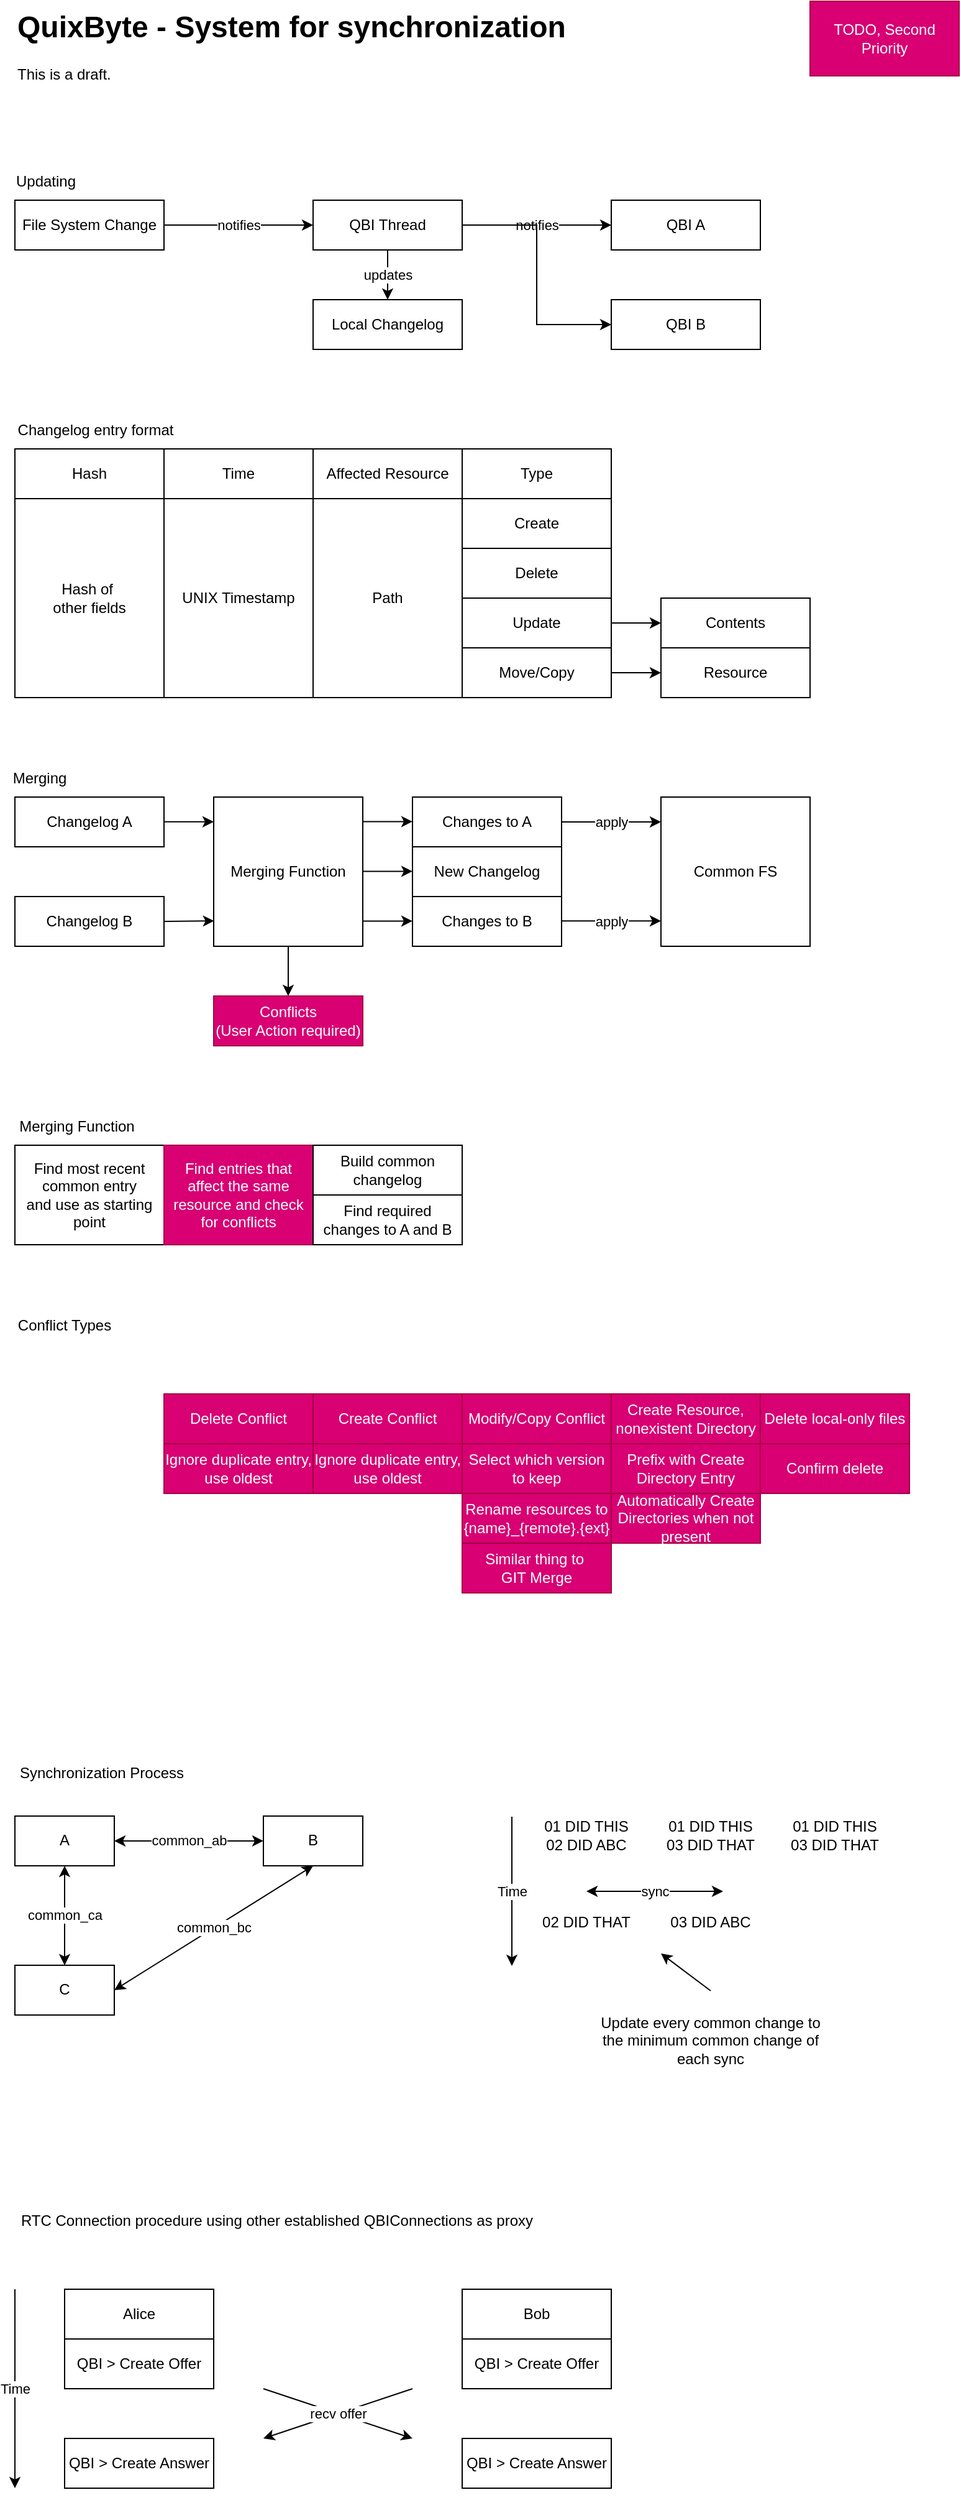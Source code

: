 <mxfile version="24.5.3" type="device">
  <diagram name="Seite-1" id="m5DyyGgrADT-5mW-5M33">
    <mxGraphModel dx="912" dy="548" grid="1" gridSize="10" guides="1" tooltips="1" connect="1" arrows="1" fold="1" page="1" pageScale="1" pageWidth="827" pageHeight="1169" math="0" shadow="0">
      <root>
        <mxCell id="0" />
        <mxCell id="1" parent="0" />
        <mxCell id="kxv_StfQ52yh029EKmnH-1" value="&lt;h1 style=&quot;margin-top: 0px;&quot;&gt;QuixByte - System for synchronization&lt;/h1&gt;&lt;p&gt;This is a draft.&lt;/p&gt;" style="text;html=1;whiteSpace=wrap;overflow=hidden;rounded=0;" parent="1" vertex="1">
          <mxGeometry x="40" y="40" width="460" height="80" as="geometry" />
        </mxCell>
        <mxCell id="kxv_StfQ52yh029EKmnH-4" value="notifies" style="edgeStyle=orthogonalEdgeStyle;rounded=0;orthogonalLoop=1;jettySize=auto;html=1;exitX=1;exitY=0.5;exitDx=0;exitDy=0;entryX=0;entryY=0.5;entryDx=0;entryDy=0;" parent="1" source="kxv_StfQ52yh029EKmnH-2" target="kxv_StfQ52yh029EKmnH-3" edge="1">
          <mxGeometry relative="1" as="geometry" />
        </mxCell>
        <mxCell id="kxv_StfQ52yh029EKmnH-2" value="File System Change" style="rounded=0;whiteSpace=wrap;html=1;" parent="1" vertex="1">
          <mxGeometry x="40" y="200" width="120" height="40" as="geometry" />
        </mxCell>
        <mxCell id="kxv_StfQ52yh029EKmnH-6" value="updates" style="edgeStyle=orthogonalEdgeStyle;rounded=0;orthogonalLoop=1;jettySize=auto;html=1;exitX=0.5;exitY=1;exitDx=0;exitDy=0;entryX=0.5;entryY=0;entryDx=0;entryDy=0;" parent="1" source="kxv_StfQ52yh029EKmnH-3" target="kxv_StfQ52yh029EKmnH-5" edge="1">
          <mxGeometry relative="1" as="geometry" />
        </mxCell>
        <mxCell id="kxv_StfQ52yh029EKmnH-9" value="notifies" style="edgeStyle=orthogonalEdgeStyle;rounded=0;orthogonalLoop=1;jettySize=auto;html=1;exitX=1;exitY=0.5;exitDx=0;exitDy=0;entryX=0;entryY=0.5;entryDx=0;entryDy=0;" parent="1" source="kxv_StfQ52yh029EKmnH-3" target="kxv_StfQ52yh029EKmnH-7" edge="1">
          <mxGeometry relative="1" as="geometry" />
        </mxCell>
        <mxCell id="kxv_StfQ52yh029EKmnH-10" style="edgeStyle=orthogonalEdgeStyle;rounded=0;orthogonalLoop=1;jettySize=auto;html=1;entryX=0;entryY=0.5;entryDx=0;entryDy=0;" parent="1" source="kxv_StfQ52yh029EKmnH-3" target="kxv_StfQ52yh029EKmnH-8" edge="1">
          <mxGeometry relative="1" as="geometry" />
        </mxCell>
        <mxCell id="kxv_StfQ52yh029EKmnH-3" value="QBI Thread" style="rounded=0;whiteSpace=wrap;html=1;" parent="1" vertex="1">
          <mxGeometry x="280" y="200" width="120" height="40" as="geometry" />
        </mxCell>
        <mxCell id="kxv_StfQ52yh029EKmnH-5" value="Local Changelog" style="rounded=0;whiteSpace=wrap;html=1;" parent="1" vertex="1">
          <mxGeometry x="280" y="280" width="120" height="40" as="geometry" />
        </mxCell>
        <mxCell id="kxv_StfQ52yh029EKmnH-7" value="QBI A" style="rounded=0;whiteSpace=wrap;html=1;" parent="1" vertex="1">
          <mxGeometry x="520" y="200" width="120" height="40" as="geometry" />
        </mxCell>
        <mxCell id="kxv_StfQ52yh029EKmnH-8" value="QBI B" style="rounded=0;whiteSpace=wrap;html=1;" parent="1" vertex="1">
          <mxGeometry x="520" y="280" width="120" height="40" as="geometry" />
        </mxCell>
        <mxCell id="kxv_StfQ52yh029EKmnH-11" value="Changelog entry format" style="text;html=1;align=center;verticalAlign=middle;whiteSpace=wrap;rounded=0;" parent="1" vertex="1">
          <mxGeometry x="40" y="370" width="130" height="30" as="geometry" />
        </mxCell>
        <mxCell id="kxv_StfQ52yh029EKmnH-12" value="Updating" style="text;html=1;align=center;verticalAlign=middle;whiteSpace=wrap;rounded=0;" parent="1" vertex="1">
          <mxGeometry x="40" y="170" width="50" height="30" as="geometry" />
        </mxCell>
        <mxCell id="kxv_StfQ52yh029EKmnH-13" value="Hash" style="rounded=0;whiteSpace=wrap;html=1;" parent="1" vertex="1">
          <mxGeometry x="40" y="400" width="120" height="40" as="geometry" />
        </mxCell>
        <mxCell id="kxv_StfQ52yh029EKmnH-14" value="Type" style="rounded=0;whiteSpace=wrap;html=1;" parent="1" vertex="1">
          <mxGeometry x="400" y="400" width="120" height="40" as="geometry" />
        </mxCell>
        <mxCell id="kxv_StfQ52yh029EKmnH-16" value="Hash of&amp;nbsp;&lt;div&gt;other fields&lt;/div&gt;" style="rounded=0;whiteSpace=wrap;html=1;" parent="1" vertex="1">
          <mxGeometry x="40" y="440" width="120" height="160" as="geometry" />
        </mxCell>
        <mxCell id="kxv_StfQ52yh029EKmnH-17" value="Create" style="rounded=0;whiteSpace=wrap;html=1;" parent="1" vertex="1">
          <mxGeometry x="400" y="440" width="120" height="40" as="geometry" />
        </mxCell>
        <mxCell id="kxv_StfQ52yh029EKmnH-18" value="Delete" style="rounded=0;whiteSpace=wrap;html=1;" parent="1" vertex="1">
          <mxGeometry x="400" y="480" width="120" height="40" as="geometry" />
        </mxCell>
        <mxCell id="kxv_StfQ52yh029EKmnH-19" value="Update" style="rounded=0;whiteSpace=wrap;html=1;" parent="1" vertex="1">
          <mxGeometry x="400" y="520" width="120" height="40" as="geometry" />
        </mxCell>
        <mxCell id="kxv_StfQ52yh029EKmnH-20" value="Affected Resource" style="rounded=0;whiteSpace=wrap;html=1;" parent="1" vertex="1">
          <mxGeometry x="280" y="400" width="120" height="40" as="geometry" />
        </mxCell>
        <mxCell id="kxv_StfQ52yh029EKmnH-21" value="Path" style="rounded=0;whiteSpace=wrap;html=1;" parent="1" vertex="1">
          <mxGeometry x="280" y="440" width="120" height="160" as="geometry" />
        </mxCell>
        <mxCell id="kxv_StfQ52yh029EKmnH-22" value="Contents" style="rounded=0;whiteSpace=wrap;html=1;" parent="1" vertex="1">
          <mxGeometry x="560" y="520" width="120" height="40" as="geometry" />
        </mxCell>
        <mxCell id="kxv_StfQ52yh029EKmnH-23" value="" style="endArrow=classic;html=1;rounded=0;entryX=0;entryY=0.5;entryDx=0;entryDy=0;exitX=1;exitY=0.5;exitDx=0;exitDy=0;" parent="1" source="kxv_StfQ52yh029EKmnH-19" target="kxv_StfQ52yh029EKmnH-22" edge="1">
          <mxGeometry width="50" height="50" relative="1" as="geometry">
            <mxPoint x="520" y="545" as="sourcePoint" />
            <mxPoint x="570" y="495" as="targetPoint" />
          </mxGeometry>
        </mxCell>
        <mxCell id="kxv_StfQ52yh029EKmnH-26" value="Move/Copy" style="rounded=0;whiteSpace=wrap;html=1;" parent="1" vertex="1">
          <mxGeometry x="400" y="560" width="120" height="40" as="geometry" />
        </mxCell>
        <mxCell id="kxv_StfQ52yh029EKmnH-27" value="Resource" style="rounded=0;whiteSpace=wrap;html=1;" parent="1" vertex="1">
          <mxGeometry x="560" y="560" width="120" height="40" as="geometry" />
        </mxCell>
        <mxCell id="kxv_StfQ52yh029EKmnH-28" value="" style="endArrow=classic;html=1;rounded=0;entryX=0;entryY=0.5;entryDx=0;entryDy=0;exitX=1;exitY=0.5;exitDx=0;exitDy=0;" parent="1" source="kxv_StfQ52yh029EKmnH-26" target="kxv_StfQ52yh029EKmnH-27" edge="1">
          <mxGeometry width="50" height="50" relative="1" as="geometry">
            <mxPoint x="420" y="430" as="sourcePoint" />
            <mxPoint x="470" y="380" as="targetPoint" />
          </mxGeometry>
        </mxCell>
        <mxCell id="kxv_StfQ52yh029EKmnH-30" value="Merging" style="text;html=1;align=center;verticalAlign=middle;whiteSpace=wrap;rounded=0;" parent="1" vertex="1">
          <mxGeometry x="40" y="650" width="40" height="30" as="geometry" />
        </mxCell>
        <mxCell id="kxv_StfQ52yh029EKmnH-31" value="Changelog A" style="rounded=0;whiteSpace=wrap;html=1;" parent="1" vertex="1">
          <mxGeometry x="40" y="680" width="120" height="40" as="geometry" />
        </mxCell>
        <mxCell id="kxv_StfQ52yh029EKmnH-32" value="Changelog B" style="rounded=0;whiteSpace=wrap;html=1;" parent="1" vertex="1">
          <mxGeometry x="40" y="760" width="120" height="40" as="geometry" />
        </mxCell>
        <mxCell id="kxv_StfQ52yh029EKmnH-36" value="Merging Function" style="rounded=0;whiteSpace=wrap;html=1;" parent="1" vertex="1">
          <mxGeometry x="200" y="680" width="120" height="120" as="geometry" />
        </mxCell>
        <mxCell id="kxv_StfQ52yh029EKmnH-37" value="Changes to A" style="rounded=0;whiteSpace=wrap;html=1;" parent="1" vertex="1">
          <mxGeometry x="360" y="680" width="120" height="40" as="geometry" />
        </mxCell>
        <mxCell id="kxv_StfQ52yh029EKmnH-38" value="Changes to B" style="rounded=0;whiteSpace=wrap;html=1;" parent="1" vertex="1">
          <mxGeometry x="360" y="760" width="120" height="40" as="geometry" />
        </mxCell>
        <mxCell id="kxv_StfQ52yh029EKmnH-40" value="Time" style="rounded=0;whiteSpace=wrap;html=1;" parent="1" vertex="1">
          <mxGeometry x="160" y="400" width="120" height="40" as="geometry" />
        </mxCell>
        <mxCell id="kxv_StfQ52yh029EKmnH-41" value="UNIX Timestamp" style="rounded=0;whiteSpace=wrap;html=1;" parent="1" vertex="1">
          <mxGeometry x="160" y="440" width="120" height="160" as="geometry" />
        </mxCell>
        <mxCell id="kxv_StfQ52yh029EKmnH-45" value="" style="endArrow=classic;html=1;rounded=0;exitX=1;exitY=0.5;exitDx=0;exitDy=0;entryX=0.003;entryY=0.83;entryDx=0;entryDy=0;entryPerimeter=0;" parent="1" source="kxv_StfQ52yh029EKmnH-32" target="kxv_StfQ52yh029EKmnH-36" edge="1">
          <mxGeometry width="50" height="50" relative="1" as="geometry">
            <mxPoint x="210" y="780" as="sourcePoint" />
            <mxPoint x="260" y="730" as="targetPoint" />
          </mxGeometry>
        </mxCell>
        <mxCell id="kxv_StfQ52yh029EKmnH-46" value="" style="endArrow=classic;html=1;rounded=0;exitX=1;exitY=0.5;exitDx=0;exitDy=0;entryX=0.003;entryY=0.83;entryDx=0;entryDy=0;entryPerimeter=0;" parent="1" edge="1">
          <mxGeometry width="50" height="50" relative="1" as="geometry">
            <mxPoint x="160" y="699.9" as="sourcePoint" />
            <mxPoint x="200" y="699.9" as="targetPoint" />
          </mxGeometry>
        </mxCell>
        <mxCell id="kxv_StfQ52yh029EKmnH-47" value="" style="endArrow=classic;html=1;rounded=0;exitX=1;exitY=0.5;exitDx=0;exitDy=0;entryX=0.003;entryY=0.83;entryDx=0;entryDy=0;entryPerimeter=0;" parent="1" edge="1">
          <mxGeometry width="50" height="50" relative="1" as="geometry">
            <mxPoint x="320" y="699.71" as="sourcePoint" />
            <mxPoint x="360" y="699.71" as="targetPoint" />
          </mxGeometry>
        </mxCell>
        <mxCell id="kxv_StfQ52yh029EKmnH-48" value="" style="endArrow=classic;html=1;rounded=0;exitX=1;exitY=0.5;exitDx=0;exitDy=0;entryX=0.003;entryY=0.83;entryDx=0;entryDy=0;entryPerimeter=0;" parent="1" edge="1">
          <mxGeometry width="50" height="50" relative="1" as="geometry">
            <mxPoint x="320" y="739.71" as="sourcePoint" />
            <mxPoint x="360" y="739.71" as="targetPoint" />
          </mxGeometry>
        </mxCell>
        <mxCell id="kxv_StfQ52yh029EKmnH-50" value="" style="endArrow=classic;html=1;rounded=0;exitX=1;exitY=0.5;exitDx=0;exitDy=0;entryX=0.003;entryY=0.83;entryDx=0;entryDy=0;entryPerimeter=0;" parent="1" edge="1">
          <mxGeometry width="50" height="50" relative="1" as="geometry">
            <mxPoint x="320" y="779.71" as="sourcePoint" />
            <mxPoint x="360" y="779.71" as="targetPoint" />
          </mxGeometry>
        </mxCell>
        <mxCell id="kxv_StfQ52yh029EKmnH-52" value="Merging Function" style="text;html=1;align=center;verticalAlign=middle;whiteSpace=wrap;rounded=0;" parent="1" vertex="1">
          <mxGeometry x="40" y="930" width="100" height="30" as="geometry" />
        </mxCell>
        <mxCell id="kxv_StfQ52yh029EKmnH-53" value="Find most recent common entry&lt;div&gt;and use as starting point&lt;/div&gt;" style="rounded=0;whiteSpace=wrap;html=1;" parent="1" vertex="1">
          <mxGeometry x="40" y="960" width="120" height="80" as="geometry" />
        </mxCell>
        <mxCell id="kxv_StfQ52yh029EKmnH-56" value="New Changelog" style="rounded=0;whiteSpace=wrap;html=1;" parent="1" vertex="1">
          <mxGeometry x="360" y="720" width="120" height="40" as="geometry" />
        </mxCell>
        <mxCell id="kxv_StfQ52yh029EKmnH-57" value="Find entries that affect the same resource and check for conflicts" style="rounded=0;whiteSpace=wrap;html=1;fillColor=#d80073;fontColor=#ffffff;strokeColor=#A50040;" parent="1" vertex="1">
          <mxGeometry x="160" y="960" width="120" height="80" as="geometry" />
        </mxCell>
        <mxCell id="kxv_StfQ52yh029EKmnH-59" value="" style="endArrow=classic;html=1;rounded=0;exitX=0.5;exitY=1;exitDx=0;exitDy=0;" parent="1" source="kxv_StfQ52yh029EKmnH-36" target="kxv_StfQ52yh029EKmnH-60" edge="1">
          <mxGeometry width="50" height="50" relative="1" as="geometry">
            <mxPoint x="350" y="930" as="sourcePoint" />
            <mxPoint x="260" y="840" as="targetPoint" />
          </mxGeometry>
        </mxCell>
        <mxCell id="kxv_StfQ52yh029EKmnH-60" value="Conflicts&lt;div&gt;(User Action required)&lt;/div&gt;" style="rounded=0;whiteSpace=wrap;html=1;fillColor=#d80073;fontColor=#ffffff;strokeColor=#A50040;" parent="1" vertex="1">
          <mxGeometry x="200" y="840" width="120" height="40" as="geometry" />
        </mxCell>
        <mxCell id="kxv_StfQ52yh029EKmnH-61" value="Build common changelog" style="rounded=0;whiteSpace=wrap;html=1;" parent="1" vertex="1">
          <mxGeometry x="280" y="960" width="120" height="40" as="geometry" />
        </mxCell>
        <mxCell id="kxv_StfQ52yh029EKmnH-62" value="Find required changes to A and B" style="rounded=0;whiteSpace=wrap;html=1;" parent="1" vertex="1">
          <mxGeometry x="280" y="1000" width="120" height="40" as="geometry" />
        </mxCell>
        <mxCell id="kxv_StfQ52yh029EKmnH-63" value="Common FS" style="rounded=0;whiteSpace=wrap;html=1;" parent="1" vertex="1">
          <mxGeometry x="560" y="680" width="120" height="120" as="geometry" />
        </mxCell>
        <mxCell id="kxv_StfQ52yh029EKmnH-64" value="" style="endArrow=classic;html=1;rounded=0;exitX=1;exitY=0.5;exitDx=0;exitDy=0;" parent="1" source="kxv_StfQ52yh029EKmnH-37" edge="1">
          <mxGeometry width="50" height="50" relative="1" as="geometry">
            <mxPoint x="500" y="700" as="sourcePoint" />
            <mxPoint x="560" y="700" as="targetPoint" />
          </mxGeometry>
        </mxCell>
        <mxCell id="kxv_StfQ52yh029EKmnH-66" value="apply" style="edgeLabel;html=1;align=center;verticalAlign=middle;resizable=0;points=[];" parent="kxv_StfQ52yh029EKmnH-64" vertex="1" connectable="0">
          <mxGeometry x="0.097" y="1" relative="1" as="geometry">
            <mxPoint x="-4" y="1" as="offset" />
          </mxGeometry>
        </mxCell>
        <mxCell id="kxv_StfQ52yh029EKmnH-65" value="apply" style="endArrow=classic;html=1;rounded=0;exitX=1;exitY=0.5;exitDx=0;exitDy=0;" parent="1" edge="1">
          <mxGeometry width="50" height="50" relative="1" as="geometry">
            <mxPoint x="480" y="779.67" as="sourcePoint" />
            <mxPoint x="560" y="779.67" as="targetPoint" />
          </mxGeometry>
        </mxCell>
        <mxCell id="HtQz5-unzCmvd7pCUTrA-2" value="Conflict Types" style="text;html=1;align=center;verticalAlign=middle;whiteSpace=wrap;rounded=0;" parent="1" vertex="1">
          <mxGeometry x="40" y="1090" width="80" height="30" as="geometry" />
        </mxCell>
        <mxCell id="HtQz5-unzCmvd7pCUTrA-4" value="Modify/Copy Conflict" style="rounded=0;whiteSpace=wrap;html=1;fillColor=#d80073;fontColor=#ffffff;strokeColor=#A50040;" parent="1" vertex="1">
          <mxGeometry x="400" y="1160" width="120" height="40" as="geometry" />
        </mxCell>
        <mxCell id="HtQz5-unzCmvd7pCUTrA-5" value="Select which version to keep" style="rounded=0;whiteSpace=wrap;html=1;fillColor=#d80073;fontColor=#ffffff;strokeColor=#A50040;" parent="1" vertex="1">
          <mxGeometry x="400" y="1200" width="120" height="40" as="geometry" />
        </mxCell>
        <mxCell id="HtQz5-unzCmvd7pCUTrA-6" value="Rename resources to {name}_{remote}.{ext}" style="rounded=0;whiteSpace=wrap;html=1;fillColor=#d80073;fontColor=#ffffff;strokeColor=#A50040;" parent="1" vertex="1">
          <mxGeometry x="400" y="1240" width="120" height="40" as="geometry" />
        </mxCell>
        <mxCell id="HtQz5-unzCmvd7pCUTrA-7" value="Create Resource, nonexistent Directory" style="rounded=0;whiteSpace=wrap;html=1;fillColor=#d80073;fontColor=#ffffff;strokeColor=#A50040;" parent="1" vertex="1">
          <mxGeometry x="520" y="1160" width="120" height="40" as="geometry" />
        </mxCell>
        <mxCell id="HtQz5-unzCmvd7pCUTrA-8" value="Prefix with Create Directory Entry" style="rounded=0;whiteSpace=wrap;html=1;fillColor=#d80073;fontColor=#ffffff;strokeColor=#A50040;" parent="1" vertex="1">
          <mxGeometry x="520" y="1200" width="120" height="40" as="geometry" />
        </mxCell>
        <mxCell id="HtQz5-unzCmvd7pCUTrA-9" value="Automatically Create Directories when not present" style="rounded=0;whiteSpace=wrap;html=1;fillColor=#d80073;fontColor=#ffffff;strokeColor=#A50040;" parent="1" vertex="1">
          <mxGeometry x="520" y="1240" width="120" height="40" as="geometry" />
        </mxCell>
        <mxCell id="HtQz5-unzCmvd7pCUTrA-10" value="Delete local-only files" style="rounded=0;whiteSpace=wrap;html=1;fillColor=#d80073;fontColor=#ffffff;strokeColor=#A50040;" parent="1" vertex="1">
          <mxGeometry x="640" y="1160" width="120" height="40" as="geometry" />
        </mxCell>
        <mxCell id="HtQz5-unzCmvd7pCUTrA-11" value="Confirm delete" style="rounded=0;whiteSpace=wrap;html=1;fillColor=#d80073;fontColor=#ffffff;strokeColor=#A50040;" parent="1" vertex="1">
          <mxGeometry x="640" y="1200" width="120" height="40" as="geometry" />
        </mxCell>
        <mxCell id="HtQz5-unzCmvd7pCUTrA-13" value="Create Conflict" style="rounded=0;whiteSpace=wrap;html=1;fillColor=#d80073;fontColor=#ffffff;strokeColor=#A50040;" parent="1" vertex="1">
          <mxGeometry x="280" y="1160" width="120" height="40" as="geometry" />
        </mxCell>
        <mxCell id="HtQz5-unzCmvd7pCUTrA-14" value="Ignore duplicate entry, use oldest" style="rounded=0;whiteSpace=wrap;html=1;fillColor=#d80073;fontColor=#ffffff;strokeColor=#A50040;" parent="1" vertex="1">
          <mxGeometry x="280" y="1200" width="120" height="40" as="geometry" />
        </mxCell>
        <mxCell id="HtQz5-unzCmvd7pCUTrA-15" value="Delete Conflict" style="rounded=0;whiteSpace=wrap;html=1;fillColor=#d80073;fontColor=#ffffff;strokeColor=#A50040;" parent="1" vertex="1">
          <mxGeometry x="160" y="1160" width="120" height="40" as="geometry" />
        </mxCell>
        <mxCell id="HtQz5-unzCmvd7pCUTrA-16" value="Ignore duplicate entry, use oldest" style="rounded=0;whiteSpace=wrap;html=1;fillColor=#d80073;fontColor=#ffffff;strokeColor=#A50040;" parent="1" vertex="1">
          <mxGeometry x="160" y="1200" width="120" height="40" as="geometry" />
        </mxCell>
        <mxCell id="HtQz5-unzCmvd7pCUTrA-18" value="Similar thing to&amp;nbsp;&lt;div&gt;GIT Merge&lt;/div&gt;" style="rounded=0;whiteSpace=wrap;html=1;fillColor=#d80073;fontColor=#ffffff;strokeColor=#A50040;" parent="1" vertex="1">
          <mxGeometry x="400" y="1280" width="120" height="40" as="geometry" />
        </mxCell>
        <mxCell id="YiPQiA63epG_TsUKoQyX-1" value="TODO, Second Priority" style="rounded=0;whiteSpace=wrap;html=1;fillColor=#d80073;fontColor=#ffffff;strokeColor=#A50040;" vertex="1" parent="1">
          <mxGeometry x="680" y="40" width="120" height="60" as="geometry" />
        </mxCell>
        <mxCell id="YiPQiA63epG_TsUKoQyX-2" value="A" style="rounded=0;whiteSpace=wrap;html=1;" vertex="1" parent="1">
          <mxGeometry x="40" y="1499.47" width="80" height="40" as="geometry" />
        </mxCell>
        <mxCell id="YiPQiA63epG_TsUKoQyX-3" value="B" style="rounded=0;whiteSpace=wrap;html=1;" vertex="1" parent="1">
          <mxGeometry x="240" y="1499.47" width="80" height="40" as="geometry" />
        </mxCell>
        <mxCell id="YiPQiA63epG_TsUKoQyX-9" value="common_ca" style="endArrow=classic;startArrow=classic;html=1;rounded=0;entryX=0.5;entryY=1;entryDx=0;entryDy=0;" edge="1" parent="1" source="YiPQiA63epG_TsUKoQyX-5" target="YiPQiA63epG_TsUKoQyX-2">
          <mxGeometry width="50" height="50" relative="1" as="geometry">
            <mxPoint x="60" y="1659.47" as="sourcePoint" />
            <mxPoint x="60" y="1539.47" as="targetPoint" />
          </mxGeometry>
        </mxCell>
        <mxCell id="YiPQiA63epG_TsUKoQyX-12" value="common_ab" style="endArrow=classic;startArrow=classic;html=1;rounded=0;entryX=0;entryY=0.5;entryDx=0;entryDy=0;exitX=1;exitY=0.5;exitDx=0;exitDy=0;" edge="1" parent="1" source="YiPQiA63epG_TsUKoQyX-2" target="YiPQiA63epG_TsUKoQyX-3">
          <mxGeometry width="50" height="50" relative="1" as="geometry">
            <mxPoint x="120" y="1499.26" as="sourcePoint" />
            <mxPoint x="280" y="1499.47" as="targetPoint" />
          </mxGeometry>
        </mxCell>
        <mxCell id="YiPQiA63epG_TsUKoQyX-13" value="common_bc" style="endArrow=classic;startArrow=classic;html=1;rounded=0;entryX=0.5;entryY=1;entryDx=0;entryDy=0;exitX=1;exitY=0.5;exitDx=0;exitDy=0;" edge="1" parent="1" source="YiPQiA63epG_TsUKoQyX-5" target="YiPQiA63epG_TsUKoQyX-3">
          <mxGeometry width="50" height="50" relative="1" as="geometry">
            <mxPoint x="120" y="1659.47" as="sourcePoint" />
            <mxPoint x="170" y="1609.47" as="targetPoint" />
          </mxGeometry>
        </mxCell>
        <mxCell id="YiPQiA63epG_TsUKoQyX-14" value="01 DID THIS&lt;div&gt;02 DID ABC&lt;/div&gt;" style="text;html=1;align=center;verticalAlign=middle;whiteSpace=wrap;rounded=0;" vertex="1" parent="1">
          <mxGeometry x="460" y="1500" width="80" height="30" as="geometry" />
        </mxCell>
        <mxCell id="YiPQiA63epG_TsUKoQyX-15" value="01 DID THIS&lt;div&gt;03 DID THAT&lt;/div&gt;" style="text;html=1;align=center;verticalAlign=middle;whiteSpace=wrap;rounded=0;" vertex="1" parent="1">
          <mxGeometry x="560" y="1500" width="80" height="30" as="geometry" />
        </mxCell>
        <mxCell id="YiPQiA63epG_TsUKoQyX-16" value="01 DID THIS&lt;div&gt;03 DID THAT&lt;/div&gt;" style="text;html=1;align=center;verticalAlign=middle;whiteSpace=wrap;rounded=0;" vertex="1" parent="1">
          <mxGeometry x="660" y="1500" width="80" height="30" as="geometry" />
        </mxCell>
        <mxCell id="YiPQiA63epG_TsUKoQyX-18" value="Time" style="endArrow=classic;html=1;rounded=0;" edge="1" parent="1">
          <mxGeometry width="50" height="50" relative="1" as="geometry">
            <mxPoint x="440" y="1500" as="sourcePoint" />
            <mxPoint x="440" y="1620" as="targetPoint" />
          </mxGeometry>
        </mxCell>
        <mxCell id="YiPQiA63epG_TsUKoQyX-19" value="03 DID ABC" style="text;html=1;align=center;verticalAlign=middle;whiteSpace=wrap;rounded=0;" vertex="1" parent="1">
          <mxGeometry x="560" y="1570" width="80" height="30" as="geometry" />
        </mxCell>
        <mxCell id="YiPQiA63epG_TsUKoQyX-21" value="02 DID THAT" style="text;html=1;align=center;verticalAlign=middle;whiteSpace=wrap;rounded=0;" vertex="1" parent="1">
          <mxGeometry x="460" y="1570" width="80" height="30" as="geometry" />
        </mxCell>
        <mxCell id="YiPQiA63epG_TsUKoQyX-22" value="sync" style="endArrow=classic;startArrow=classic;html=1;rounded=0;" edge="1" parent="1">
          <mxGeometry width="50" height="50" relative="1" as="geometry">
            <mxPoint x="500" y="1560" as="sourcePoint" />
            <mxPoint x="610" y="1560" as="targetPoint" />
          </mxGeometry>
        </mxCell>
        <mxCell id="YiPQiA63epG_TsUKoQyX-23" value="Update every common change to the minimum common change of each sync" style="text;html=1;align=center;verticalAlign=middle;whiteSpace=wrap;rounded=0;" vertex="1" parent="1">
          <mxGeometry x="510" y="1660" width="180" height="40" as="geometry" />
        </mxCell>
        <mxCell id="YiPQiA63epG_TsUKoQyX-24" value="" style="endArrow=classic;startArrow=classic;html=1;rounded=0;" edge="1" parent="1" target="YiPQiA63epG_TsUKoQyX-5">
          <mxGeometry width="50" height="50" relative="1" as="geometry">
            <mxPoint x="60" y="1659.47" as="sourcePoint" />
            <mxPoint x="60" y="1539.47" as="targetPoint" />
          </mxGeometry>
        </mxCell>
        <mxCell id="YiPQiA63epG_TsUKoQyX-5" value="C" style="rounded=0;whiteSpace=wrap;html=1;" vertex="1" parent="1">
          <mxGeometry x="40" y="1619.47" width="80" height="40" as="geometry" />
        </mxCell>
        <mxCell id="YiPQiA63epG_TsUKoQyX-25" value="" style="endArrow=classic;html=1;rounded=0;" edge="1" parent="1">
          <mxGeometry width="50" height="50" relative="1" as="geometry">
            <mxPoint x="600" y="1640" as="sourcePoint" />
            <mxPoint x="560" y="1610" as="targetPoint" />
          </mxGeometry>
        </mxCell>
        <mxCell id="YiPQiA63epG_TsUKoQyX-26" value="Synchronization Process" style="text;html=1;align=center;verticalAlign=middle;whiteSpace=wrap;rounded=0;" vertex="1" parent="1">
          <mxGeometry x="40" y="1450" width="140" height="30" as="geometry" />
        </mxCell>
        <mxCell id="YiPQiA63epG_TsUKoQyX-32" value="RTC Connection procedure using other established QBIConnections as proxy" style="text;html=1;align=center;verticalAlign=middle;whiteSpace=wrap;rounded=0;" vertex="1" parent="1">
          <mxGeometry x="41" y="1810" width="420" height="30" as="geometry" />
        </mxCell>
        <mxCell id="YiPQiA63epG_TsUKoQyX-33" value="Time" style="endArrow=classic;html=1;rounded=0;" edge="1" parent="1">
          <mxGeometry width="50" height="50" relative="1" as="geometry">
            <mxPoint x="40" y="1880" as="sourcePoint" />
            <mxPoint x="40" y="2040" as="targetPoint" />
          </mxGeometry>
        </mxCell>
        <mxCell id="YiPQiA63epG_TsUKoQyX-35" value="QBI &amp;gt; Create Offer" style="rounded=0;whiteSpace=wrap;html=1;" vertex="1" parent="1">
          <mxGeometry x="80" y="1920" width="120" height="40" as="geometry" />
        </mxCell>
        <mxCell id="YiPQiA63epG_TsUKoQyX-36" value="Alice" style="rounded=0;whiteSpace=wrap;html=1;" vertex="1" parent="1">
          <mxGeometry x="80" y="1880" width="120" height="40" as="geometry" />
        </mxCell>
        <mxCell id="YiPQiA63epG_TsUKoQyX-37" value="Bob" style="rounded=0;whiteSpace=wrap;html=1;" vertex="1" parent="1">
          <mxGeometry x="400" y="1880" width="120" height="40" as="geometry" />
        </mxCell>
        <mxCell id="YiPQiA63epG_TsUKoQyX-38" value="QBI &amp;gt; Create Offer" style="rounded=0;whiteSpace=wrap;html=1;" vertex="1" parent="1">
          <mxGeometry x="400" y="1920" width="120" height="40" as="geometry" />
        </mxCell>
        <mxCell id="YiPQiA63epG_TsUKoQyX-39" value="QBI &amp;gt; Create Answer" style="rounded=0;whiteSpace=wrap;html=1;" vertex="1" parent="1">
          <mxGeometry x="80" y="2000" width="120" height="40" as="geometry" />
        </mxCell>
        <mxCell id="YiPQiA63epG_TsUKoQyX-42" value="recv offer" style="endArrow=classic;html=1;rounded=0;" edge="1" parent="1">
          <mxGeometry width="50" height="50" relative="1" as="geometry">
            <mxPoint x="360" y="1960" as="sourcePoint" />
            <mxPoint x="240" y="2000" as="targetPoint" />
          </mxGeometry>
        </mxCell>
        <mxCell id="YiPQiA63epG_TsUKoQyX-43" value="recv offer" style="endArrow=classic;html=1;rounded=0;" edge="1" parent="1">
          <mxGeometry width="50" height="50" relative="1" as="geometry">
            <mxPoint x="240" y="1960" as="sourcePoint" />
            <mxPoint x="360" y="2000" as="targetPoint" />
          </mxGeometry>
        </mxCell>
        <mxCell id="YiPQiA63epG_TsUKoQyX-44" value="QBI &amp;gt; Create Answer" style="rounded=0;whiteSpace=wrap;html=1;" vertex="1" parent="1">
          <mxGeometry x="400" y="2000" width="120" height="40" as="geometry" />
        </mxCell>
      </root>
    </mxGraphModel>
  </diagram>
</mxfile>
